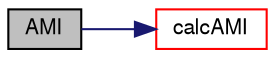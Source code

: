 digraph "AMI"
{
  bgcolor="transparent";
  edge [fontname="FreeSans",fontsize="10",labelfontname="FreeSans",labelfontsize="10"];
  node [fontname="FreeSans",fontsize="10",shape=record];
  rankdir="LR";
  Node2927 [label="AMI",height=0.2,width=0.4,color="black", fillcolor="grey75", style="filled", fontcolor="black"];
  Node2927 -> Node2928 [color="midnightblue",fontsize="10",style="solid",fontname="FreeSans"];
  Node2928 [label="calcAMI",height=0.2,width=0.4,color="red",URL="$a25094.html#a518ad2c0df69db8185bdc94c61f28892",tooltip="Calculate AMI interpolator. "];
}
